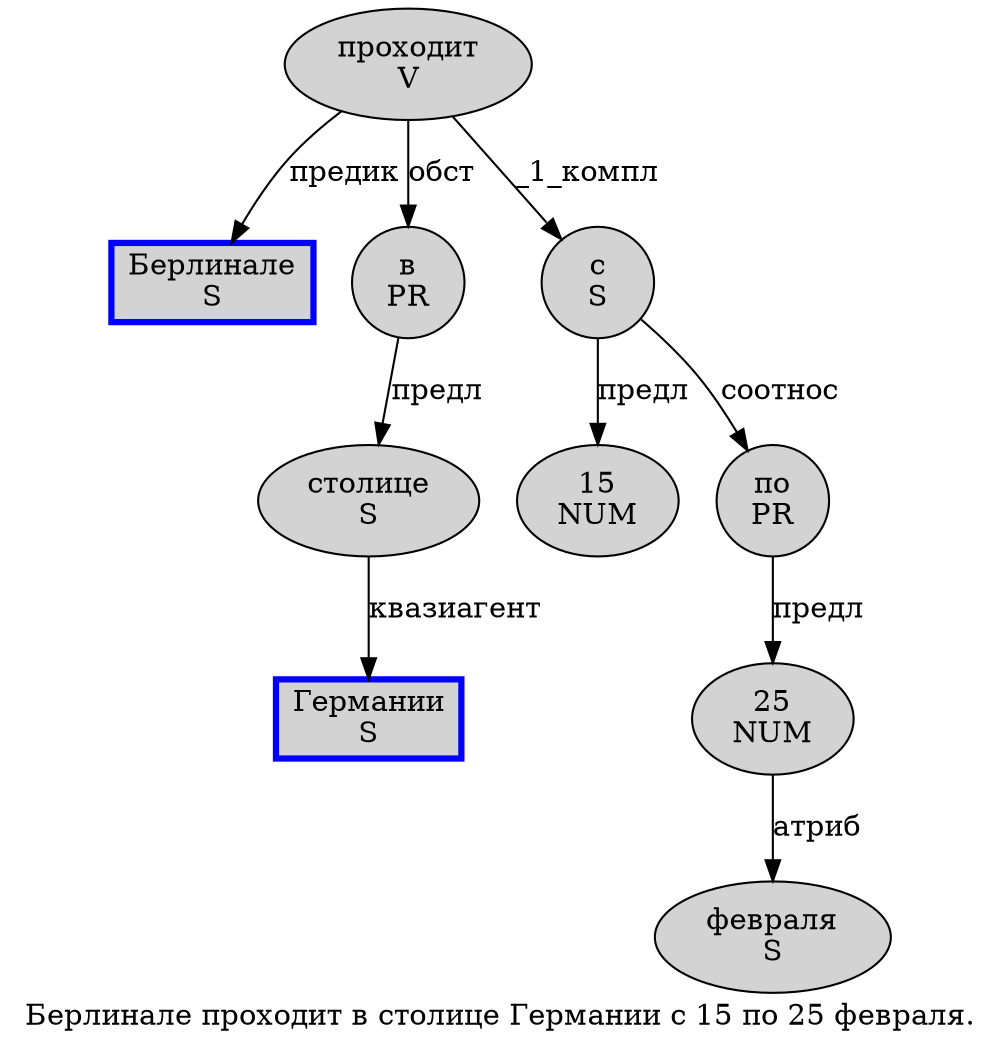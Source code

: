 digraph SENTENCE_1420 {
	graph [label="Берлинале проходит в столице Германии с 15 по 25 февраля."]
	node [style=filled]
		0 [label="Берлинале
S" color=blue fillcolor=lightgray penwidth=3 shape=box]
		1 [label="проходит
V" color="" fillcolor=lightgray penwidth=1 shape=ellipse]
		2 [label="в
PR" color="" fillcolor=lightgray penwidth=1 shape=ellipse]
		3 [label="столице
S" color="" fillcolor=lightgray penwidth=1 shape=ellipse]
		4 [label="Германии
S" color=blue fillcolor=lightgray penwidth=3 shape=box]
		5 [label="с
S" color="" fillcolor=lightgray penwidth=1 shape=ellipse]
		6 [label="15
NUM" color="" fillcolor=lightgray penwidth=1 shape=ellipse]
		7 [label="по
PR" color="" fillcolor=lightgray penwidth=1 shape=ellipse]
		8 [label="25
NUM" color="" fillcolor=lightgray penwidth=1 shape=ellipse]
		9 [label="февраля
S" color="" fillcolor=lightgray penwidth=1 shape=ellipse]
			5 -> 6 [label="предл"]
			5 -> 7 [label="соотнос"]
			7 -> 8 [label="предл"]
			3 -> 4 [label="квазиагент"]
			8 -> 9 [label="атриб"]
			2 -> 3 [label="предл"]
			1 -> 0 [label="предик"]
			1 -> 2 [label="обст"]
			1 -> 5 [label="_1_компл"]
}